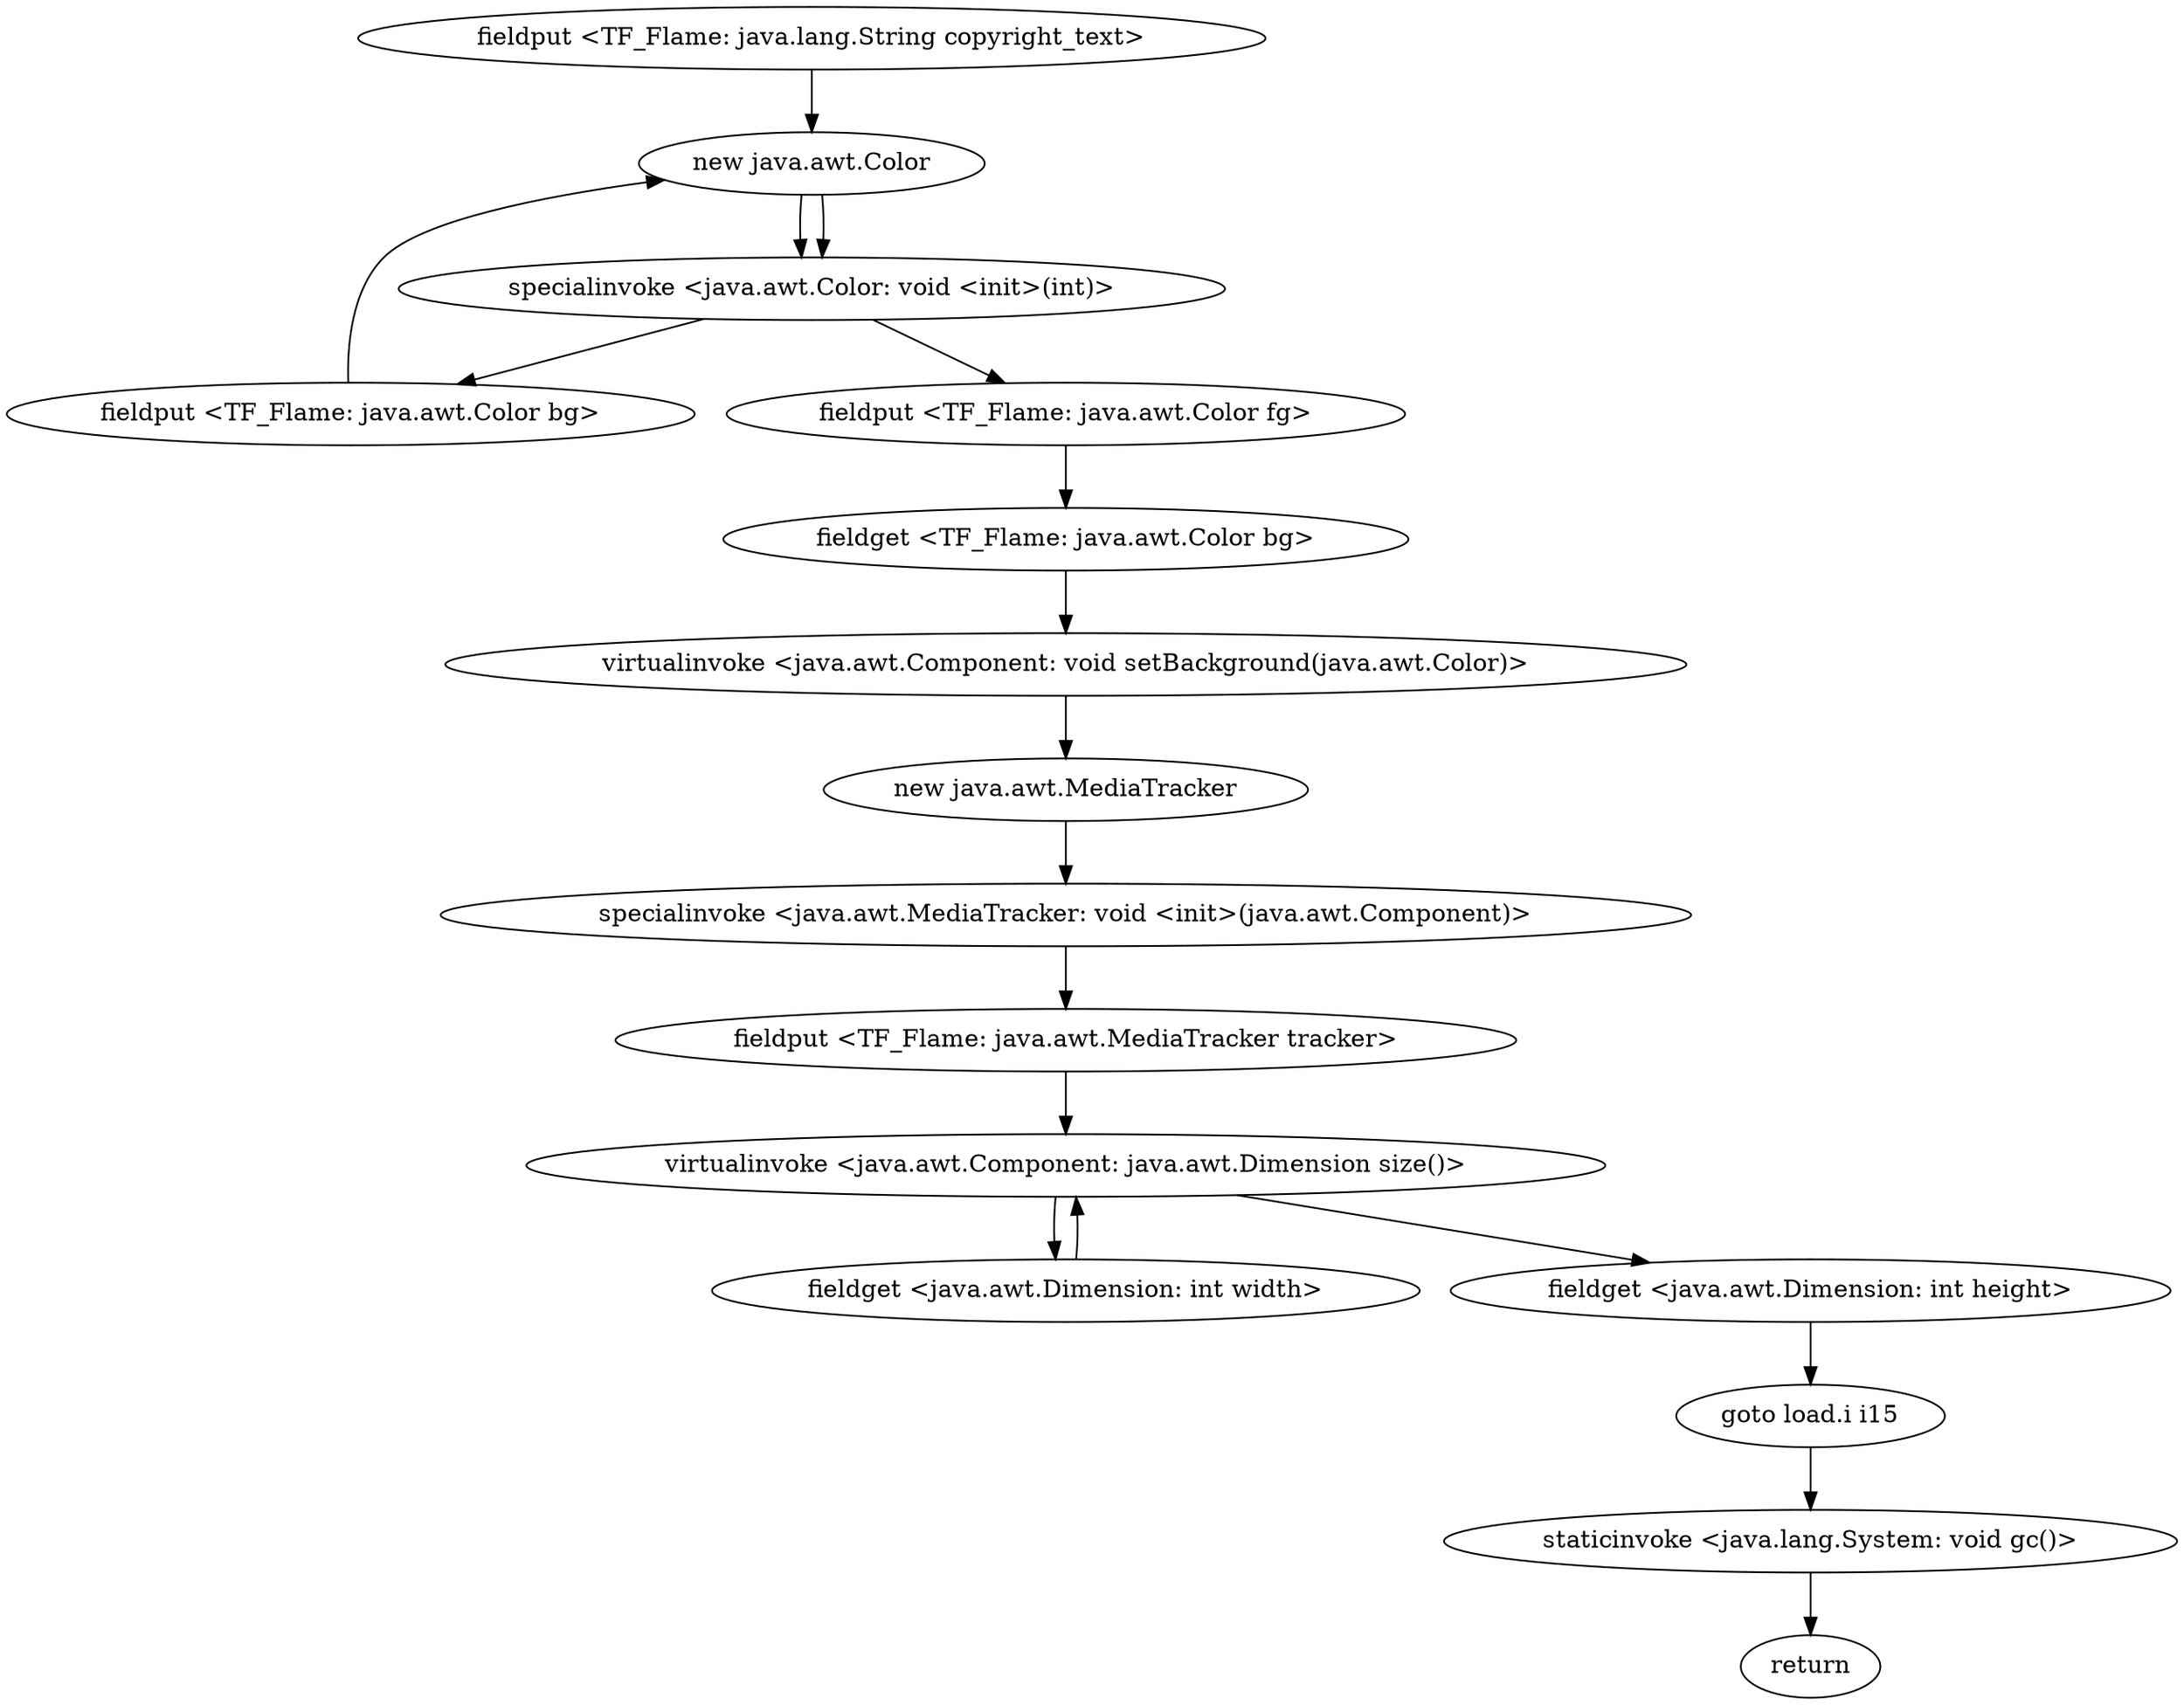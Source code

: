 digraph "" {
"fieldput <TF_Flame: java.lang.String copyright_text>";
 "fieldput <TF_Flame: java.lang.String copyright_text>"->"new java.awt.Color";
 "new java.awt.Color"->"specialinvoke <java.awt.Color: void <init>(int)>";
 "specialinvoke <java.awt.Color: void <init>(int)>"->"fieldput <TF_Flame: java.awt.Color bg>";
 "fieldput <TF_Flame: java.awt.Color bg>"->"new java.awt.Color";
 "new java.awt.Color"->"specialinvoke <java.awt.Color: void <init>(int)>";
 "specialinvoke <java.awt.Color: void <init>(int)>"->"fieldput <TF_Flame: java.awt.Color fg>";
 "fieldput <TF_Flame: java.awt.Color fg>"->"fieldget <TF_Flame: java.awt.Color bg>";
 "fieldget <TF_Flame: java.awt.Color bg>"->"virtualinvoke <java.awt.Component: void setBackground(java.awt.Color)>";
 "virtualinvoke <java.awt.Component: void setBackground(java.awt.Color)>"->"new java.awt.MediaTracker";
 "new java.awt.MediaTracker"->"specialinvoke <java.awt.MediaTracker: void <init>(java.awt.Component)>";
 "specialinvoke <java.awt.MediaTracker: void <init>(java.awt.Component)>"->"fieldput <TF_Flame: java.awt.MediaTracker tracker>";
 "fieldput <TF_Flame: java.awt.MediaTracker tracker>"->"virtualinvoke <java.awt.Component: java.awt.Dimension size()>";
 "virtualinvoke <java.awt.Component: java.awt.Dimension size()>"->"fieldget <java.awt.Dimension: int width>";
 "fieldget <java.awt.Dimension: int width>"->"virtualinvoke <java.awt.Component: java.awt.Dimension size()>";
 "virtualinvoke <java.awt.Component: java.awt.Dimension size()>"->"fieldget <java.awt.Dimension: int height>";
 "fieldget <java.awt.Dimension: int height>"->"goto load.i i15";
 "goto load.i i15"->"staticinvoke <java.lang.System: void gc()>";
 "staticinvoke <java.lang.System: void gc()>"->"return";
}
